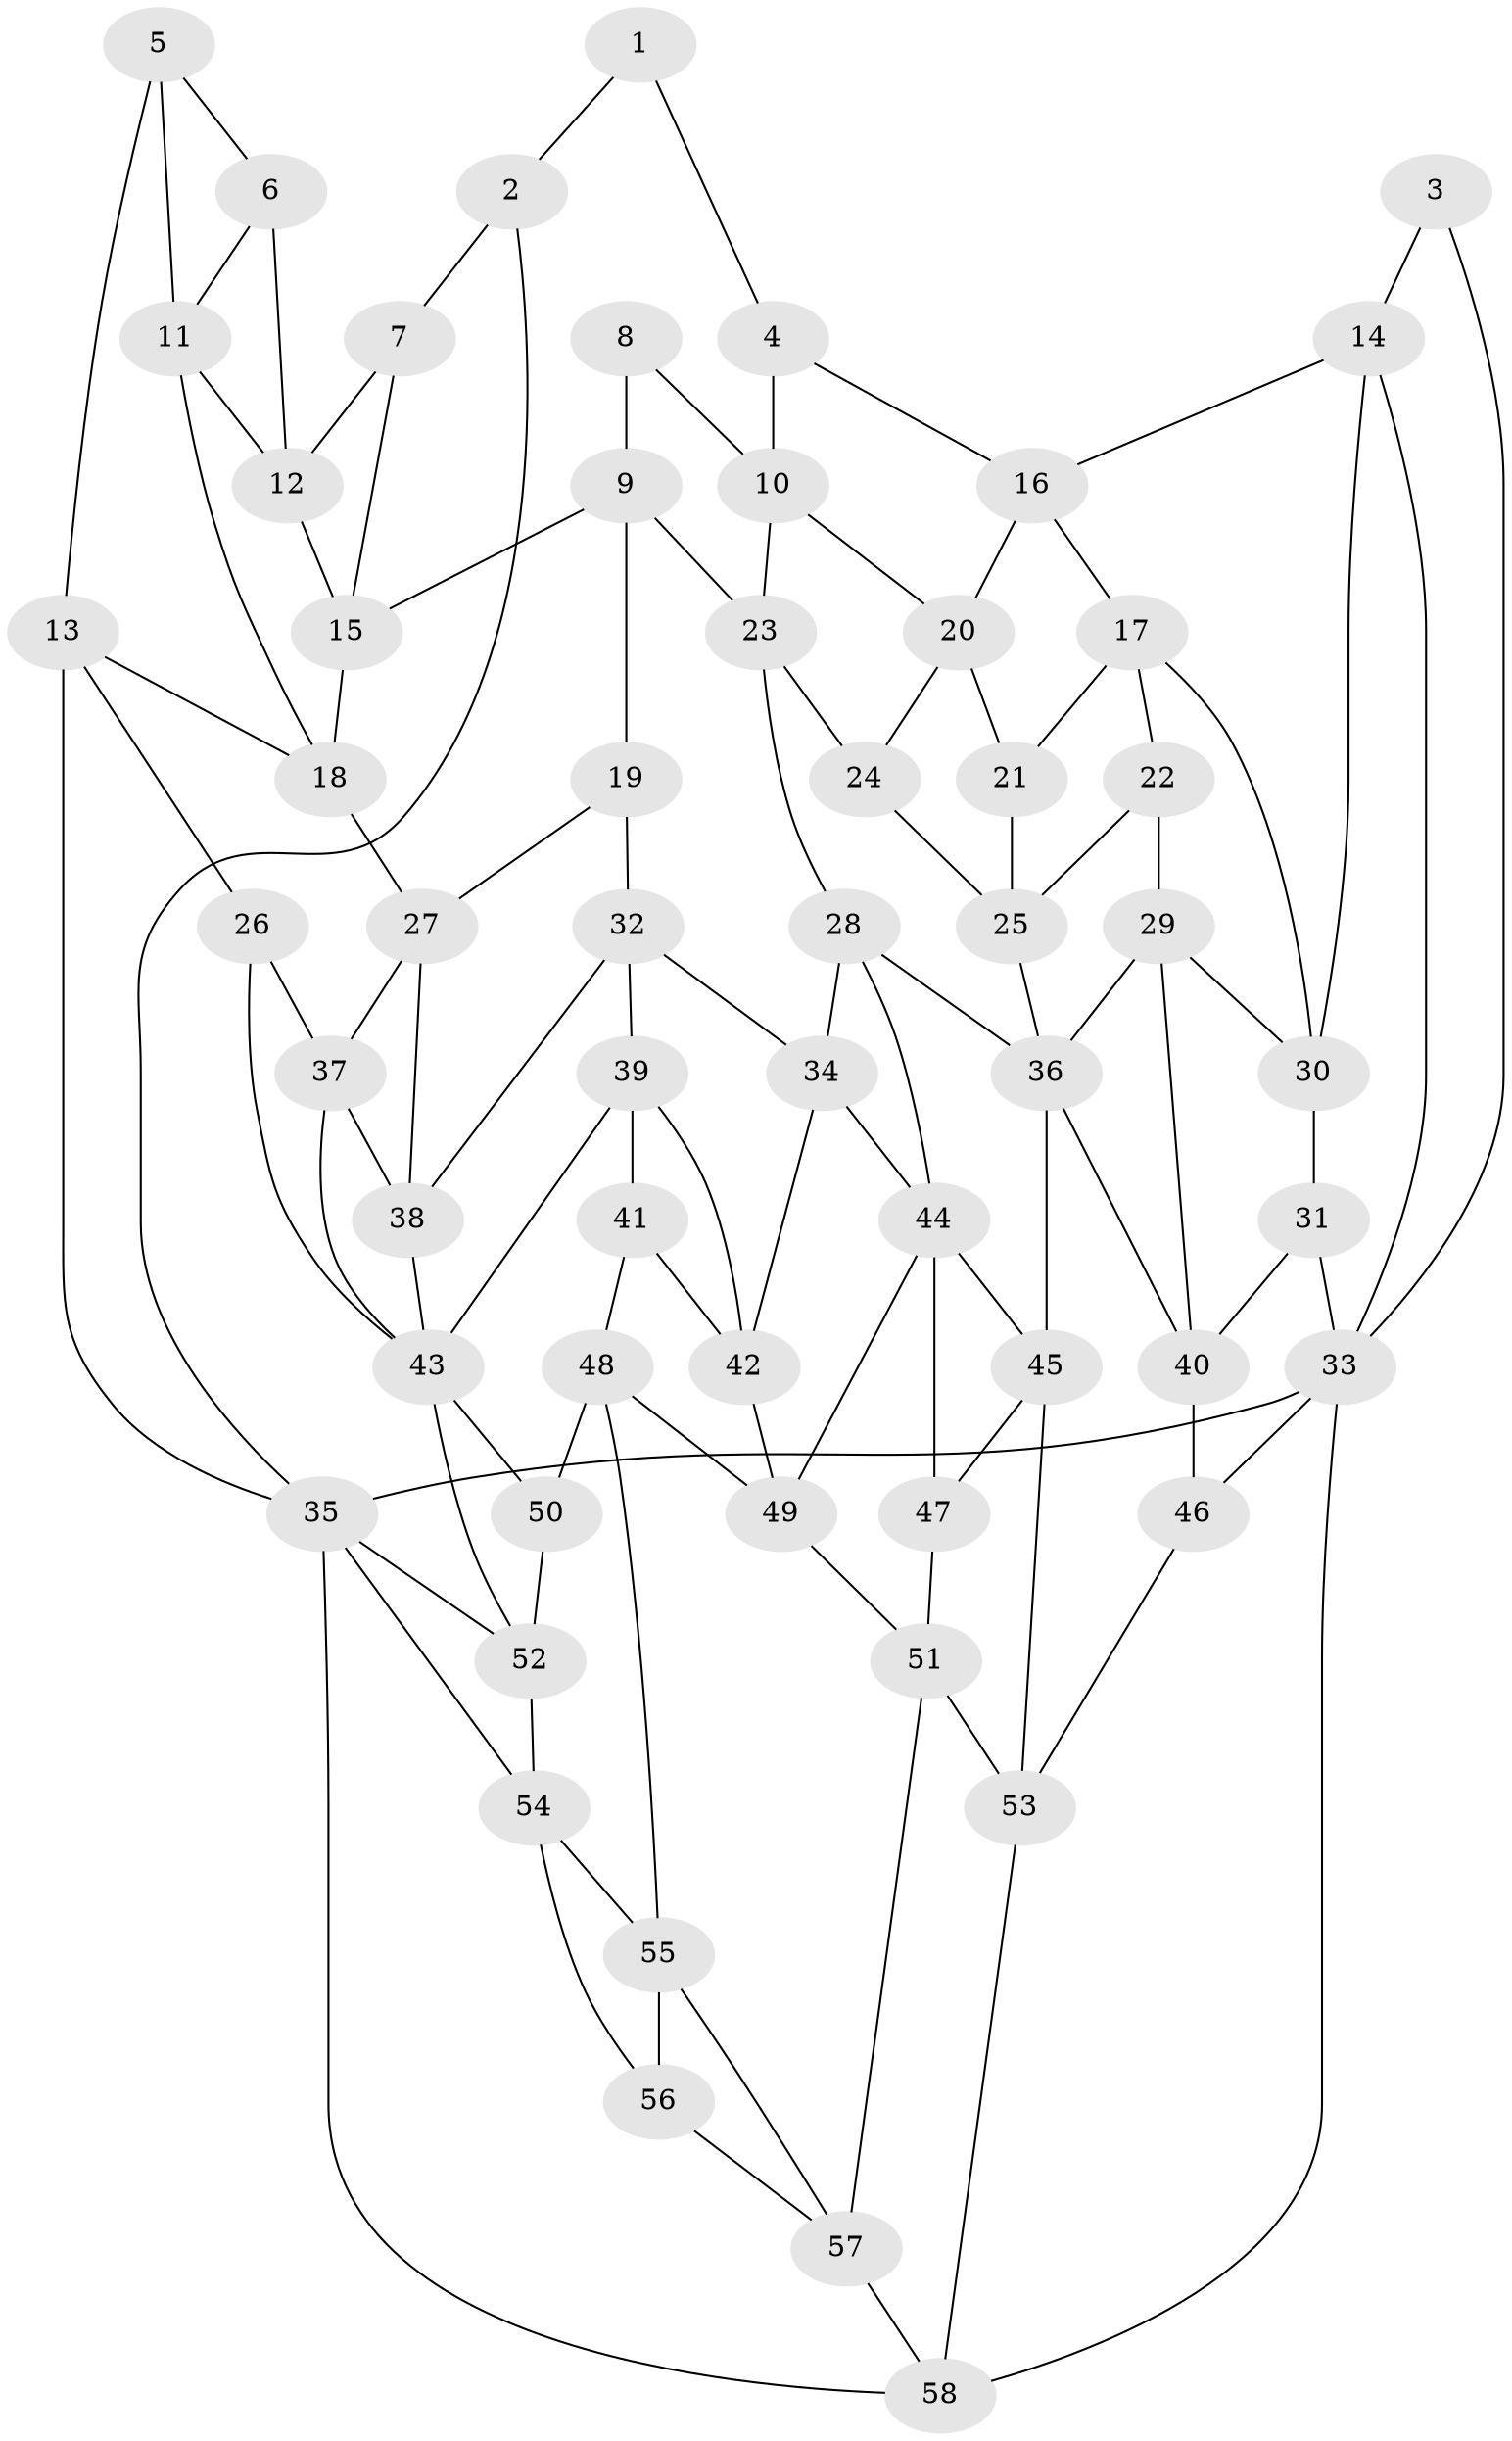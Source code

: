 // original degree distribution, {4: 0.22608695652173913, 6: 0.21739130434782608, 3: 0.02608695652173913, 5: 0.5304347826086957}
// Generated by graph-tools (version 1.1) at 2025/50/03/09/25 03:50:57]
// undirected, 58 vertices, 109 edges
graph export_dot {
graph [start="1"]
  node [color=gray90,style=filled];
  1;
  2;
  3;
  4;
  5;
  6;
  7;
  8;
  9;
  10;
  11;
  12;
  13;
  14;
  15;
  16;
  17;
  18;
  19;
  20;
  21;
  22;
  23;
  24;
  25;
  26;
  27;
  28;
  29;
  30;
  31;
  32;
  33;
  34;
  35;
  36;
  37;
  38;
  39;
  40;
  41;
  42;
  43;
  44;
  45;
  46;
  47;
  48;
  49;
  50;
  51;
  52;
  53;
  54;
  55;
  56;
  57;
  58;
  1 -- 2 [weight=1.0];
  1 -- 4 [weight=1.0];
  2 -- 7 [weight=1.0];
  2 -- 35 [weight=1.0];
  3 -- 14 [weight=1.0];
  3 -- 33 [weight=1.0];
  4 -- 10 [weight=1.0];
  4 -- 16 [weight=1.0];
  5 -- 6 [weight=1.0];
  5 -- 11 [weight=1.0];
  5 -- 13 [weight=1.0];
  6 -- 11 [weight=1.0];
  6 -- 12 [weight=1.0];
  7 -- 12 [weight=1.0];
  7 -- 15 [weight=1.0];
  8 -- 9 [weight=1.0];
  8 -- 10 [weight=1.0];
  9 -- 15 [weight=1.0];
  9 -- 19 [weight=1.0];
  9 -- 23 [weight=1.0];
  10 -- 20 [weight=1.0];
  10 -- 23 [weight=1.0];
  11 -- 12 [weight=1.0];
  11 -- 18 [weight=1.0];
  12 -- 15 [weight=1.0];
  13 -- 18 [weight=1.0];
  13 -- 26 [weight=1.0];
  13 -- 35 [weight=1.0];
  14 -- 16 [weight=1.0];
  14 -- 30 [weight=1.0];
  14 -- 33 [weight=1.0];
  15 -- 18 [weight=1.0];
  16 -- 17 [weight=1.0];
  16 -- 20 [weight=1.0];
  17 -- 21 [weight=1.0];
  17 -- 22 [weight=1.0];
  17 -- 30 [weight=1.0];
  18 -- 27 [weight=1.0];
  19 -- 27 [weight=1.0];
  19 -- 32 [weight=1.0];
  20 -- 21 [weight=1.0];
  20 -- 24 [weight=1.0];
  21 -- 25 [weight=1.0];
  22 -- 25 [weight=1.0];
  22 -- 29 [weight=1.0];
  23 -- 24 [weight=1.0];
  23 -- 28 [weight=1.0];
  24 -- 25 [weight=1.0];
  25 -- 36 [weight=1.0];
  26 -- 37 [weight=1.0];
  26 -- 43 [weight=1.0];
  27 -- 37 [weight=1.0];
  27 -- 38 [weight=1.0];
  28 -- 34 [weight=1.0];
  28 -- 36 [weight=1.0];
  28 -- 44 [weight=1.0];
  29 -- 30 [weight=1.0];
  29 -- 36 [weight=1.0];
  29 -- 40 [weight=1.0];
  30 -- 31 [weight=1.0];
  31 -- 33 [weight=1.0];
  31 -- 40 [weight=1.0];
  32 -- 34 [weight=1.0];
  32 -- 38 [weight=1.0];
  32 -- 39 [weight=1.0];
  33 -- 35 [weight=1.0];
  33 -- 46 [weight=1.0];
  33 -- 58 [weight=1.0];
  34 -- 42 [weight=1.0];
  34 -- 44 [weight=1.0];
  35 -- 52 [weight=1.0];
  35 -- 54 [weight=1.0];
  35 -- 58 [weight=1.0];
  36 -- 40 [weight=1.0];
  36 -- 45 [weight=2.0];
  37 -- 38 [weight=1.0];
  37 -- 43 [weight=1.0];
  38 -- 43 [weight=1.0];
  39 -- 41 [weight=1.0];
  39 -- 42 [weight=1.0];
  39 -- 43 [weight=1.0];
  40 -- 46 [weight=1.0];
  41 -- 42 [weight=1.0];
  41 -- 48 [weight=1.0];
  42 -- 49 [weight=1.0];
  43 -- 50 [weight=1.0];
  43 -- 52 [weight=1.0];
  44 -- 45 [weight=1.0];
  44 -- 47 [weight=2.0];
  44 -- 49 [weight=1.0];
  45 -- 47 [weight=1.0];
  45 -- 53 [weight=1.0];
  46 -- 53 [weight=1.0];
  47 -- 51 [weight=1.0];
  48 -- 49 [weight=1.0];
  48 -- 50 [weight=1.0];
  48 -- 55 [weight=1.0];
  49 -- 51 [weight=1.0];
  50 -- 52 [weight=1.0];
  51 -- 53 [weight=1.0];
  51 -- 57 [weight=1.0];
  52 -- 54 [weight=1.0];
  53 -- 58 [weight=1.0];
  54 -- 55 [weight=1.0];
  54 -- 56 [weight=1.0];
  55 -- 56 [weight=1.0];
  55 -- 57 [weight=1.0];
  56 -- 57 [weight=1.0];
  57 -- 58 [weight=1.0];
}
